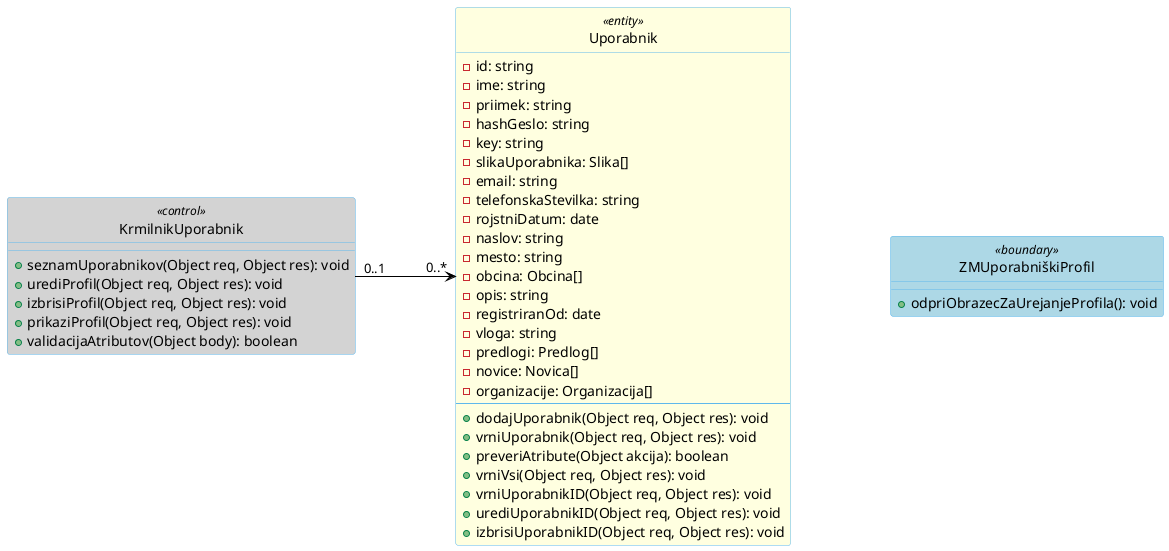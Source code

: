 @startuml
skinparam Class {
  backgroundColor white
  borderColor #5FB8EC
  arrowColor black
}
skinparam linetype ortho
skinparam backgroundcolor transparent
skinparam nodesep 100
skinparam ranksep 100
hide circle

Class "ZMUporabniškiProfil" as ZMUporabniskiProfil <<boundary>> #lightBlue {
  +odpriObrazecZaUrejanjeProfila(): void
}

Class "KrmilnikUporabnik" as KrmilnikUporabnik <<control>> #lightGray {
  +seznamUporabnikov(Object req, Object res): void
  +urediProfil(Object req, Object res): void
  +izbrisiProfil(Object req, Object res): void
  +prikaziProfil(Object req, Object res): void
  +validacijaAtributov(Object body): boolean
}
Class "Uporabnik" as Uporabnik <<entity>> #lightYellow {
  -id: string
  -ime: string
  -priimek: string
  -hashGeslo: string
  -key: string
  -slikaUporabnika: Slika[]
  -email: string
  -telefonskaStevilka: string
  -rojstniDatum: date
  -naslov: string
  -mesto: string
  -obcina: Obcina[]
  -opis: string
  -registriranOd: date
  -vloga: string
  -predlogi: Predlog[]
  -novice: Novica[]
  -organizacije: Organizacija[]
  --
  +dodajUporabnik(Object req, Object res): void
  +vrniUporabnik(Object req, Object res): void
  +preveriAtribute(Object akcija): boolean
  +vrniVsi(Object req, Object res): void
  +vrniUporabnikID(Object req, Object res): void
  +urediUporabnikID(Object req, Object res): void
  +izbrisiUporabnikID(Object req, Object res): void
}

KrmilnikUporabnik "0..1 " -right-> " 0..*" Uporabnik
@enduml
